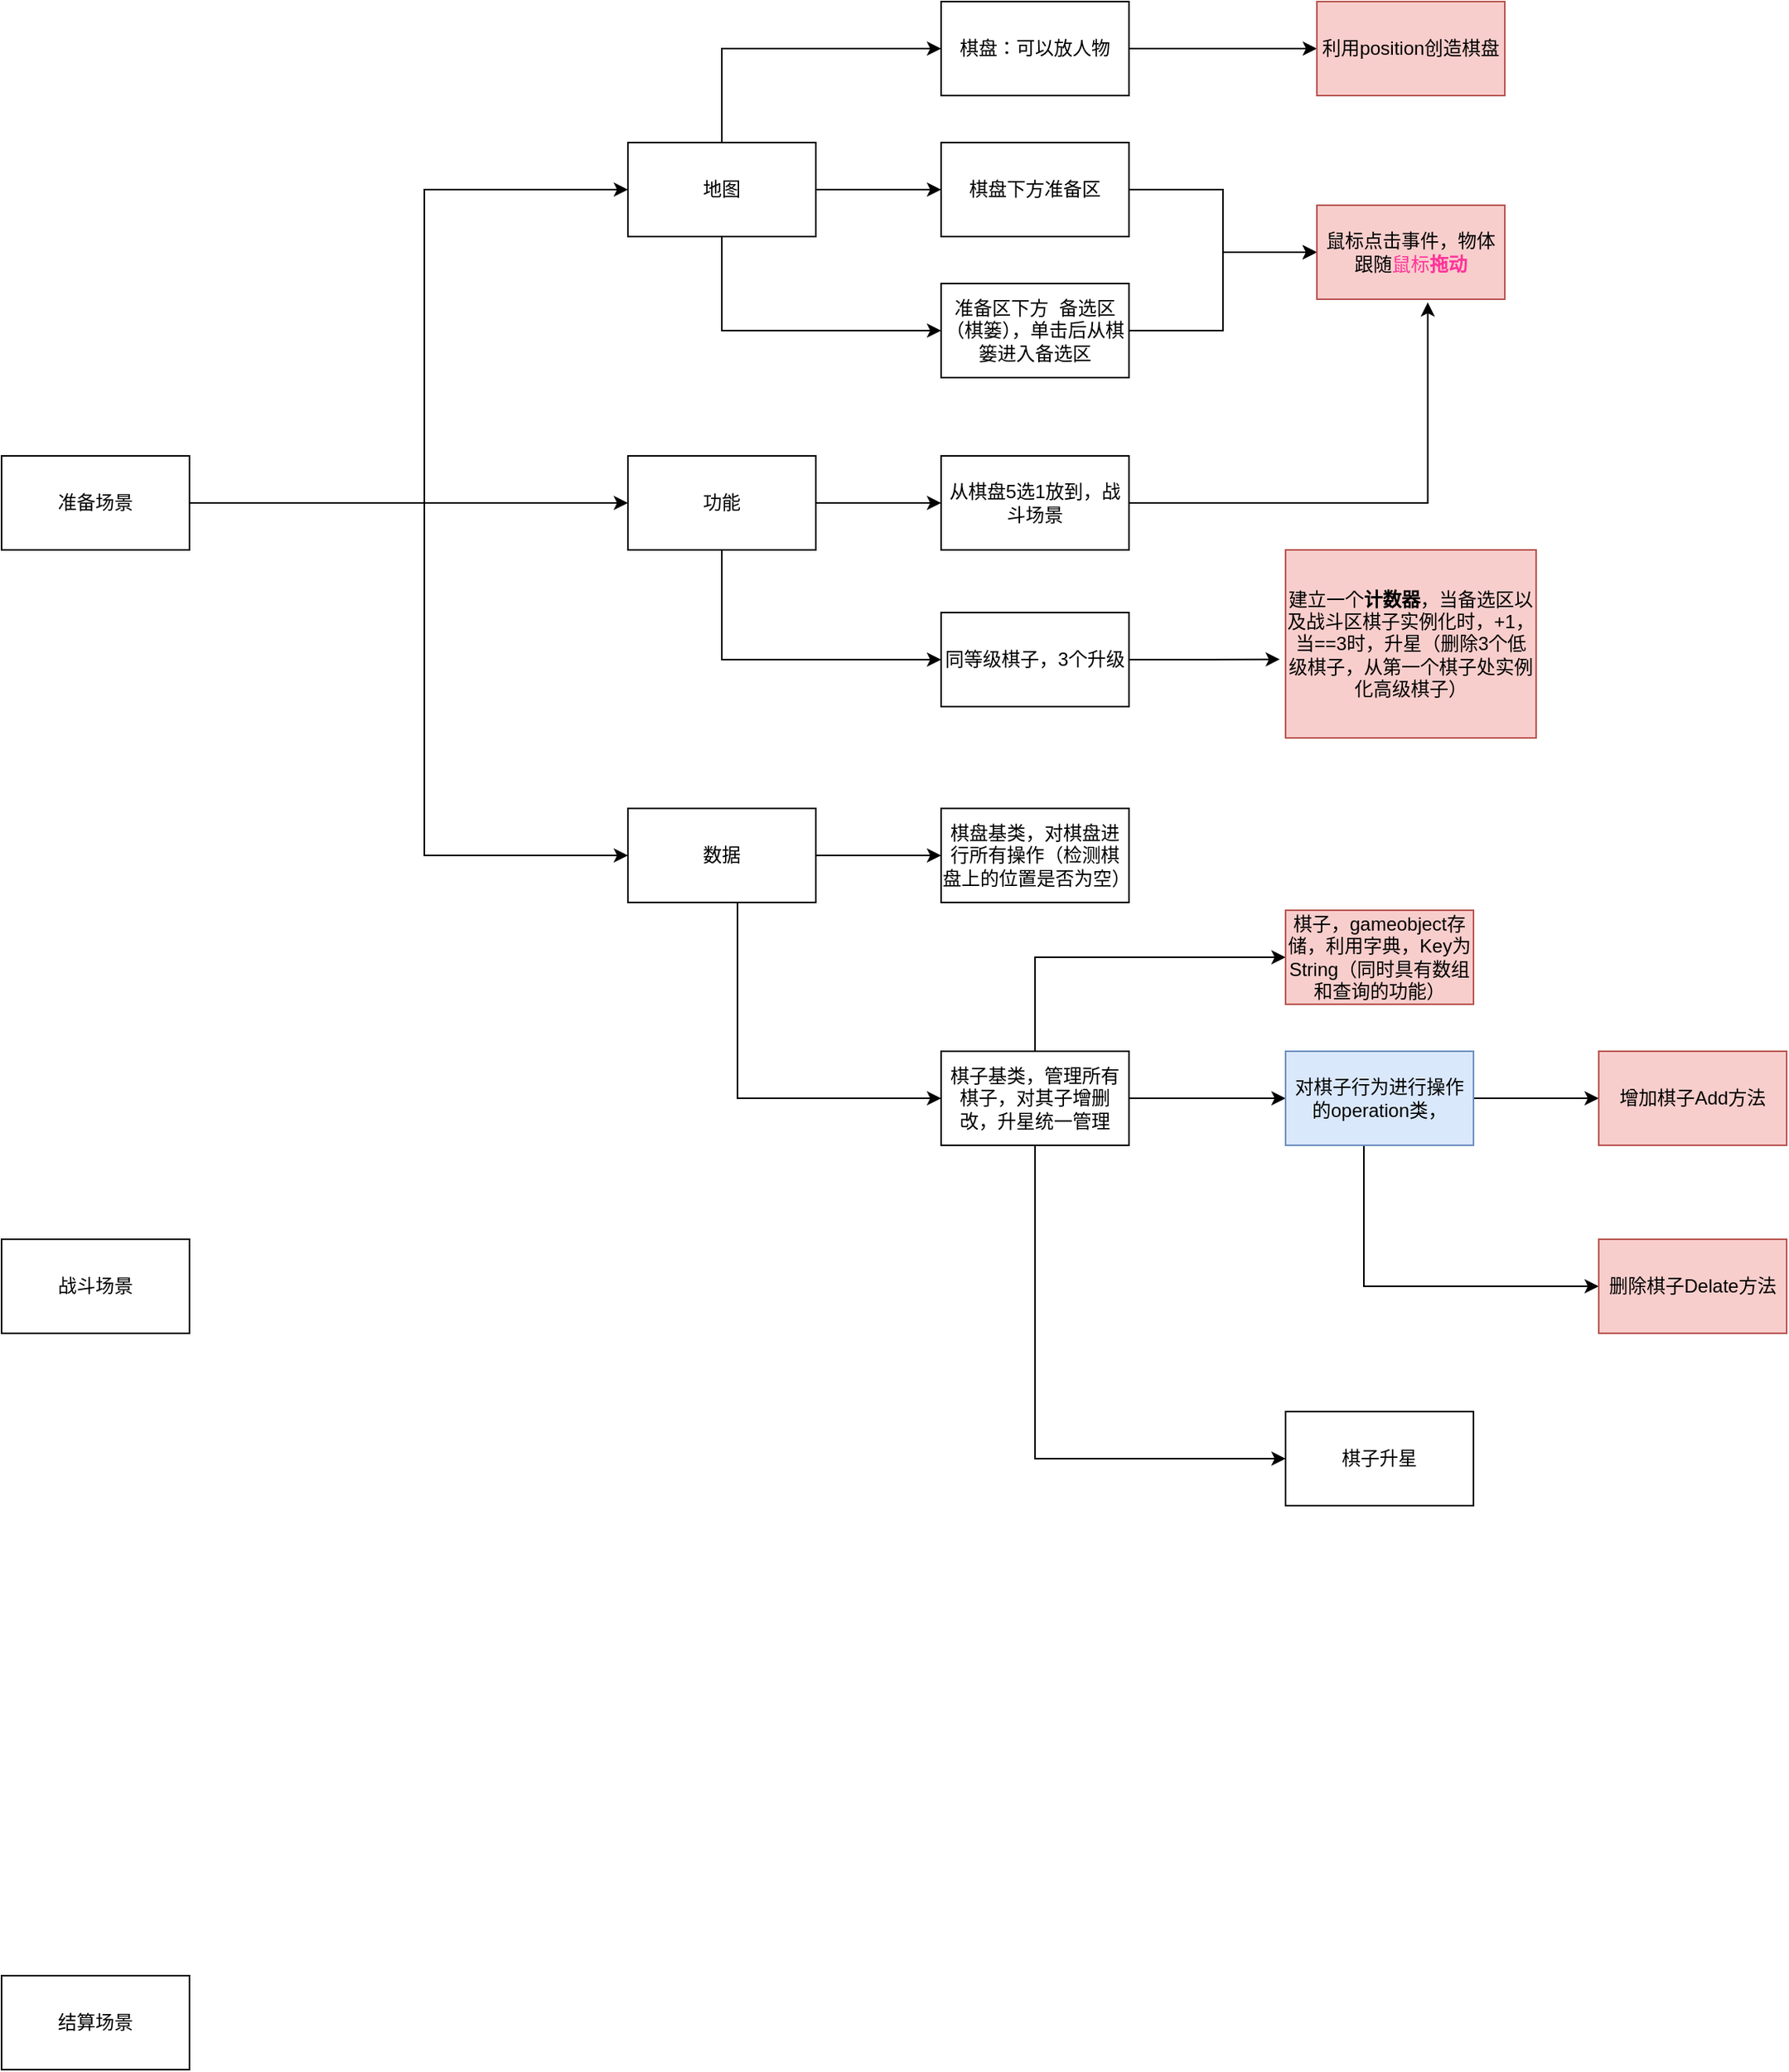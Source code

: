 <mxfile version="12.9.11" type="github">
  <diagram id="PfnLZ4Yy9IKL7zOPjLlb" name="第 1 页">
    <mxGraphModel dx="876" dy="547" grid="1" gridSize="10" guides="1" tooltips="1" connect="1" arrows="1" fold="1" page="1" pageScale="1" pageWidth="827" pageHeight="1169" math="0" shadow="0">
      <root>
        <mxCell id="0" />
        <mxCell id="1" parent="0" />
        <mxCell id="1bm16h6rQD7hzpxAUaoz-2" style="edgeStyle=orthogonalEdgeStyle;rounded=0;orthogonalLoop=1;jettySize=auto;html=1;entryX=0;entryY=0.5;entryDx=0;entryDy=0;" parent="1" source="1bm16h6rQD7hzpxAUaoz-5" target="1bm16h6rQD7hzpxAUaoz-34" edge="1">
          <mxGeometry relative="1" as="geometry">
            <Array as="points">
              <mxPoint x="440" y="330" />
              <mxPoint x="440" y="130" />
            </Array>
          </mxGeometry>
        </mxCell>
        <mxCell id="1bm16h6rQD7hzpxAUaoz-3" style="edgeStyle=orthogonalEdgeStyle;rounded=0;orthogonalLoop=1;jettySize=auto;html=1;entryX=0;entryY=0.5;entryDx=0;entryDy=0;" parent="1" source="1bm16h6rQD7hzpxAUaoz-5" target="1bm16h6rQD7hzpxAUaoz-18" edge="1">
          <mxGeometry relative="1" as="geometry">
            <Array as="points">
              <mxPoint x="440" y="330" />
              <mxPoint x="440" y="555" />
            </Array>
          </mxGeometry>
        </mxCell>
        <mxCell id="1bm16h6rQD7hzpxAUaoz-4" style="edgeStyle=orthogonalEdgeStyle;rounded=0;orthogonalLoop=1;jettySize=auto;html=1;entryX=0;entryY=0.5;entryDx=0;entryDy=0;" parent="1" source="1bm16h6rQD7hzpxAUaoz-5" target="1bm16h6rQD7hzpxAUaoz-10" edge="1">
          <mxGeometry relative="1" as="geometry">
            <Array as="points">
              <mxPoint x="380" y="330" />
              <mxPoint x="380" y="330" />
            </Array>
          </mxGeometry>
        </mxCell>
        <mxCell id="1bm16h6rQD7hzpxAUaoz-5" value="准备场景" style="rounded=0;whiteSpace=wrap;html=1;" parent="1" vertex="1">
          <mxGeometry x="170" y="300" width="120" height="60" as="geometry" />
        </mxCell>
        <mxCell id="1bm16h6rQD7hzpxAUaoz-6" value="战斗场景" style="rounded=0;whiteSpace=wrap;html=1;" parent="1" vertex="1">
          <mxGeometry x="170" y="800" width="120" height="60" as="geometry" />
        </mxCell>
        <mxCell id="1bm16h6rQD7hzpxAUaoz-7" value="结算场景" style="rounded=0;whiteSpace=wrap;html=1;" parent="1" vertex="1">
          <mxGeometry x="170" y="1270" width="120" height="60" as="geometry" />
        </mxCell>
        <mxCell id="1bm16h6rQD7hzpxAUaoz-8" value="" style="edgeStyle=orthogonalEdgeStyle;rounded=0;orthogonalLoop=1;jettySize=auto;html=1;" parent="1" source="1bm16h6rQD7hzpxAUaoz-10" target="1bm16h6rQD7hzpxAUaoz-15" edge="1">
          <mxGeometry relative="1" as="geometry" />
        </mxCell>
        <mxCell id="1bm16h6rQD7hzpxAUaoz-9" value="" style="edgeStyle=orthogonalEdgeStyle;rounded=0;orthogonalLoop=1;jettySize=auto;html=1;" parent="1" source="1bm16h6rQD7hzpxAUaoz-10" target="1bm16h6rQD7hzpxAUaoz-12" edge="1">
          <mxGeometry relative="1" as="geometry">
            <Array as="points">
              <mxPoint x="630" y="430" />
            </Array>
          </mxGeometry>
        </mxCell>
        <mxCell id="1bm16h6rQD7hzpxAUaoz-10" value="功能" style="rounded=0;whiteSpace=wrap;html=1;" parent="1" vertex="1">
          <mxGeometry x="570" y="300" width="120" height="60" as="geometry" />
        </mxCell>
        <mxCell id="1bm16h6rQD7hzpxAUaoz-11" style="edgeStyle=orthogonalEdgeStyle;rounded=0;orthogonalLoop=1;jettySize=auto;html=1;entryX=-0.023;entryY=0.582;entryDx=0;entryDy=0;entryPerimeter=0;" parent="1" source="1bm16h6rQD7hzpxAUaoz-12" target="1bm16h6rQD7hzpxAUaoz-13" edge="1">
          <mxGeometry relative="1" as="geometry" />
        </mxCell>
        <mxCell id="1bm16h6rQD7hzpxAUaoz-12" value="同等级棋子，3个升级" style="rounded=0;whiteSpace=wrap;html=1;" parent="1" vertex="1">
          <mxGeometry x="770" y="400" width="120" height="60" as="geometry" />
        </mxCell>
        <mxCell id="1bm16h6rQD7hzpxAUaoz-13" value="建立一个&lt;b&gt;计数器&lt;/b&gt;，当备选区以及战斗区棋子实例化时，+1，当==3时，升星（删除3个低级棋子，从第一个棋子处实例化高级棋子）" style="rounded=0;whiteSpace=wrap;html=1;fillColor=#f8cecc;strokeColor=#b85450;" parent="1" vertex="1">
          <mxGeometry x="990" y="360" width="160" height="120" as="geometry" />
        </mxCell>
        <mxCell id="1bm16h6rQD7hzpxAUaoz-14" style="edgeStyle=orthogonalEdgeStyle;rounded=0;orthogonalLoop=1;jettySize=auto;html=1;entryX=0.59;entryY=1.033;entryDx=0;entryDy=0;entryPerimeter=0;" parent="1" source="1bm16h6rQD7hzpxAUaoz-15" target="1bm16h6rQD7hzpxAUaoz-39" edge="1">
          <mxGeometry relative="1" as="geometry" />
        </mxCell>
        <mxCell id="1bm16h6rQD7hzpxAUaoz-15" value="从棋盘5选1放到，战斗场景" style="rounded=0;whiteSpace=wrap;html=1;" parent="1" vertex="1">
          <mxGeometry x="770" y="300" width="120" height="60" as="geometry" />
        </mxCell>
        <mxCell id="1bm16h6rQD7hzpxAUaoz-16" value="" style="edgeStyle=orthogonalEdgeStyle;rounded=0;orthogonalLoop=1;jettySize=auto;html=1;" parent="1" source="1bm16h6rQD7hzpxAUaoz-18" target="1bm16h6rQD7hzpxAUaoz-30" edge="1">
          <mxGeometry relative="1" as="geometry" />
        </mxCell>
        <mxCell id="1bm16h6rQD7hzpxAUaoz-17" value="" style="edgeStyle=orthogonalEdgeStyle;rounded=0;orthogonalLoop=1;jettySize=auto;html=1;" parent="1" source="1bm16h6rQD7hzpxAUaoz-18" target="1bm16h6rQD7hzpxAUaoz-22" edge="1">
          <mxGeometry relative="1" as="geometry">
            <Array as="points">
              <mxPoint x="640" y="710" />
            </Array>
          </mxGeometry>
        </mxCell>
        <mxCell id="1bm16h6rQD7hzpxAUaoz-18" value="数据" style="rounded=0;whiteSpace=wrap;html=1;" parent="1" vertex="1">
          <mxGeometry x="570" y="525" width="120" height="60" as="geometry" />
        </mxCell>
        <mxCell id="1bm16h6rQD7hzpxAUaoz-19" value="" style="edgeStyle=orthogonalEdgeStyle;rounded=0;orthogonalLoop=1;jettySize=auto;html=1;" parent="1" source="1bm16h6rQD7hzpxAUaoz-22" target="1bm16h6rQD7hzpxAUaoz-29" edge="1">
          <mxGeometry relative="1" as="geometry">
            <Array as="points">
              <mxPoint x="830" y="620" />
            </Array>
          </mxGeometry>
        </mxCell>
        <mxCell id="1bm16h6rQD7hzpxAUaoz-20" value="" style="edgeStyle=orthogonalEdgeStyle;rounded=0;orthogonalLoop=1;jettySize=auto;html=1;" parent="1" source="1bm16h6rQD7hzpxAUaoz-22" target="1bm16h6rQD7hzpxAUaoz-26" edge="1">
          <mxGeometry relative="1" as="geometry" />
        </mxCell>
        <mxCell id="1bm16h6rQD7hzpxAUaoz-21" value="" style="edgeStyle=orthogonalEdgeStyle;rounded=0;orthogonalLoop=1;jettySize=auto;html=1;" parent="1" source="1bm16h6rQD7hzpxAUaoz-22" target="1bm16h6rQD7hzpxAUaoz-23" edge="1">
          <mxGeometry relative="1" as="geometry">
            <Array as="points">
              <mxPoint x="830" y="940" />
            </Array>
          </mxGeometry>
        </mxCell>
        <mxCell id="1bm16h6rQD7hzpxAUaoz-22" value="棋子基类，管理所有棋子，对其子增删改，升星统一管理" style="rounded=0;whiteSpace=wrap;html=1;" parent="1" vertex="1">
          <mxGeometry x="770" y="680" width="120" height="60" as="geometry" />
        </mxCell>
        <mxCell id="1bm16h6rQD7hzpxAUaoz-23" value="棋子升星" style="rounded=0;whiteSpace=wrap;html=1;" parent="1" vertex="1">
          <mxGeometry x="990" y="910" width="120" height="60" as="geometry" />
        </mxCell>
        <mxCell id="1bm16h6rQD7hzpxAUaoz-24" value="" style="edgeStyle=orthogonalEdgeStyle;rounded=0;orthogonalLoop=1;jettySize=auto;html=1;" parent="1" source="1bm16h6rQD7hzpxAUaoz-26" target="1bm16h6rQD7hzpxAUaoz-28" edge="1">
          <mxGeometry relative="1" as="geometry" />
        </mxCell>
        <mxCell id="1bm16h6rQD7hzpxAUaoz-25" value="" style="edgeStyle=orthogonalEdgeStyle;rounded=0;orthogonalLoop=1;jettySize=auto;html=1;" parent="1" source="1bm16h6rQD7hzpxAUaoz-26" target="1bm16h6rQD7hzpxAUaoz-27" edge="1">
          <mxGeometry relative="1" as="geometry">
            <Array as="points">
              <mxPoint x="1040" y="830" />
            </Array>
          </mxGeometry>
        </mxCell>
        <mxCell id="1bm16h6rQD7hzpxAUaoz-26" value="对棋子行为进行操作的operation类，" style="rounded=0;whiteSpace=wrap;html=1;fillColor=#dae8fc;strokeColor=#6c8ebf;" parent="1" vertex="1">
          <mxGeometry x="990" y="680" width="120" height="60" as="geometry" />
        </mxCell>
        <mxCell id="1bm16h6rQD7hzpxAUaoz-27" value="删除棋子Delate方法" style="rounded=0;whiteSpace=wrap;html=1;fillColor=#f8cecc;strokeColor=#b85450;" parent="1" vertex="1">
          <mxGeometry x="1190" y="800" width="120" height="60" as="geometry" />
        </mxCell>
        <mxCell id="1bm16h6rQD7hzpxAUaoz-28" value="增加棋子Add方法" style="rounded=0;whiteSpace=wrap;html=1;fillColor=#f8cecc;strokeColor=#b85450;" parent="1" vertex="1">
          <mxGeometry x="1190" y="680" width="120" height="60" as="geometry" />
        </mxCell>
        <mxCell id="1bm16h6rQD7hzpxAUaoz-29" value="&lt;font style=&quot;vertical-align: inherit&quot;&gt;&lt;font style=&quot;vertical-align: inherit&quot;&gt;&lt;font style=&quot;vertical-align: inherit&quot;&gt;&lt;font style=&quot;vertical-align: inherit&quot;&gt;棋子，gameobject存储，利用字典，Key为String（同时具有数组和查询的功能）&lt;/font&gt;&lt;/font&gt;&lt;/font&gt;&lt;/font&gt;" style="rounded=0;whiteSpace=wrap;html=1;fillColor=#f8cecc;strokeColor=#b85450;" parent="1" vertex="1">
          <mxGeometry x="990" y="590" width="120" height="60" as="geometry" />
        </mxCell>
        <mxCell id="1bm16h6rQD7hzpxAUaoz-30" value="棋盘基类，对棋盘进行所有操作（检测棋盘上的位置是否为空）" style="rounded=0;whiteSpace=wrap;html=1;" parent="1" vertex="1">
          <mxGeometry x="770" y="525" width="120" height="60" as="geometry" />
        </mxCell>
        <mxCell id="1bm16h6rQD7hzpxAUaoz-31" value="" style="edgeStyle=orthogonalEdgeStyle;rounded=0;orthogonalLoop=1;jettySize=auto;html=1;" parent="1" source="1bm16h6rQD7hzpxAUaoz-34" target="1bm16h6rQD7hzpxAUaoz-41" edge="1">
          <mxGeometry relative="1" as="geometry">
            <Array as="points">
              <mxPoint x="630" y="40" />
            </Array>
          </mxGeometry>
        </mxCell>
        <mxCell id="1bm16h6rQD7hzpxAUaoz-32" value="" style="edgeStyle=orthogonalEdgeStyle;rounded=0;orthogonalLoop=1;jettySize=auto;html=1;" parent="1" source="1bm16h6rQD7hzpxAUaoz-34" target="1bm16h6rQD7hzpxAUaoz-38" edge="1">
          <mxGeometry relative="1" as="geometry" />
        </mxCell>
        <mxCell id="1bm16h6rQD7hzpxAUaoz-33" value="" style="edgeStyle=orthogonalEdgeStyle;rounded=0;orthogonalLoop=1;jettySize=auto;html=1;" parent="1" source="1bm16h6rQD7hzpxAUaoz-34" target="1bm16h6rQD7hzpxAUaoz-36" edge="1">
          <mxGeometry relative="1" as="geometry">
            <Array as="points">
              <mxPoint x="630" y="220" />
            </Array>
          </mxGeometry>
        </mxCell>
        <mxCell id="1bm16h6rQD7hzpxAUaoz-34" value="地图" style="rounded=0;whiteSpace=wrap;html=1;" parent="1" vertex="1">
          <mxGeometry x="570" y="100" width="120" height="60" as="geometry" />
        </mxCell>
        <mxCell id="1bm16h6rQD7hzpxAUaoz-35" style="edgeStyle=orthogonalEdgeStyle;rounded=0;orthogonalLoop=1;jettySize=auto;html=1;" parent="1" source="1bm16h6rQD7hzpxAUaoz-36" target="1bm16h6rQD7hzpxAUaoz-39" edge="1">
          <mxGeometry relative="1" as="geometry" />
        </mxCell>
        <mxCell id="1bm16h6rQD7hzpxAUaoz-36" value="准备区下方&amp;nbsp; 备选区（棋篓），单击后从棋篓进入备选区" style="rounded=0;whiteSpace=wrap;html=1;" parent="1" vertex="1">
          <mxGeometry x="770" y="190" width="120" height="60" as="geometry" />
        </mxCell>
        <mxCell id="1bm16h6rQD7hzpxAUaoz-37" value="" style="edgeStyle=orthogonalEdgeStyle;rounded=0;orthogonalLoop=1;jettySize=auto;html=1;" parent="1" source="1bm16h6rQD7hzpxAUaoz-38" target="1bm16h6rQD7hzpxAUaoz-39" edge="1">
          <mxGeometry relative="1" as="geometry" />
        </mxCell>
        <mxCell id="1bm16h6rQD7hzpxAUaoz-38" value="棋盘下方准备区" style="rounded=0;whiteSpace=wrap;html=1;" parent="1" vertex="1">
          <mxGeometry x="770" y="100" width="120" height="60" as="geometry" />
        </mxCell>
        <mxCell id="1bm16h6rQD7hzpxAUaoz-39" value="鼠标点击事件，物体跟随&lt;font color=&quot;#ff3399&quot;&gt;鼠标&lt;b&gt;拖动&lt;/b&gt;&lt;/font&gt;" style="rounded=0;whiteSpace=wrap;html=1;fillColor=#f8cecc;strokeColor=#b85450;" parent="1" vertex="1">
          <mxGeometry x="1010" y="140" width="120" height="60" as="geometry" />
        </mxCell>
        <mxCell id="1bm16h6rQD7hzpxAUaoz-40" value="" style="edgeStyle=orthogonalEdgeStyle;rounded=0;orthogonalLoop=1;jettySize=auto;html=1;" parent="1" source="1bm16h6rQD7hzpxAUaoz-41" target="1bm16h6rQD7hzpxAUaoz-42" edge="1">
          <mxGeometry relative="1" as="geometry" />
        </mxCell>
        <mxCell id="1bm16h6rQD7hzpxAUaoz-41" value="棋盘：可以放人物" style="rounded=0;whiteSpace=wrap;html=1;" parent="1" vertex="1">
          <mxGeometry x="770" y="10" width="120" height="60" as="geometry" />
        </mxCell>
        <mxCell id="1bm16h6rQD7hzpxAUaoz-42" value="利用position创造棋盘" style="rounded=0;whiteSpace=wrap;html=1;fillColor=#f8cecc;strokeColor=#b85450;" parent="1" vertex="1">
          <mxGeometry x="1010" y="10" width="120" height="60" as="geometry" />
        </mxCell>
      </root>
    </mxGraphModel>
  </diagram>
</mxfile>
